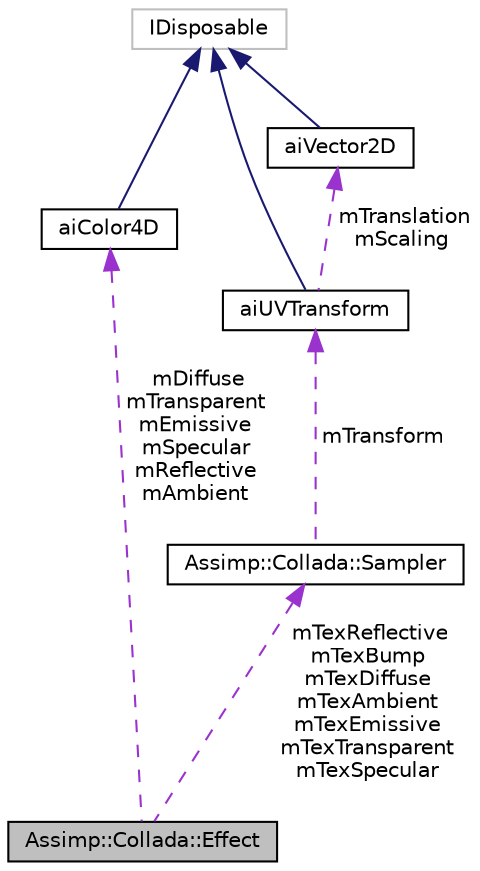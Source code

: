 digraph "Assimp::Collada::Effect"
{
  edge [fontname="Helvetica",fontsize="10",labelfontname="Helvetica",labelfontsize="10"];
  node [fontname="Helvetica",fontsize="10",shape=record];
  Node1 [label="Assimp::Collada::Effect",height=0.2,width=0.4,color="black", fillcolor="grey75", style="filled", fontcolor="black"];
  Node2 -> Node1 [dir="back",color="darkorchid3",fontsize="10",style="dashed",label=" mDiffuse\nmTransparent\nmEmissive\nmSpecular\nmReflective\nmAmbient" ];
  Node2 [label="aiColor4D",height=0.2,width=0.4,color="black", fillcolor="white", style="filled",URL="$structai_color4_d.html"];
  Node3 -> Node2 [dir="back",color="midnightblue",fontsize="10",style="solid"];
  Node3 [label="IDisposable",height=0.2,width=0.4,color="grey75", fillcolor="white", style="filled"];
  Node4 -> Node1 [dir="back",color="darkorchid3",fontsize="10",style="dashed",label=" mTexReflective\nmTexBump\nmTexDiffuse\nmTexAmbient\nmTexEmissive\nmTexTransparent\nmTexSpecular" ];
  Node4 [label="Assimp::Collada::Sampler",height=0.2,width=0.4,color="black", fillcolor="white", style="filled",URL="$struct_assimp_1_1_collada_1_1_sampler.html"];
  Node5 -> Node4 [dir="back",color="darkorchid3",fontsize="10",style="dashed",label=" mTransform" ];
  Node5 [label="aiUVTransform",height=0.2,width=0.4,color="black", fillcolor="white", style="filled",URL="$structai_u_v_transform.html",tooltip="Defines how an UV channel is transformed. "];
  Node3 -> Node5 [dir="back",color="midnightblue",fontsize="10",style="solid"];
  Node6 -> Node5 [dir="back",color="darkorchid3",fontsize="10",style="dashed",label=" mTranslation\nmScaling" ];
  Node6 [label="aiVector2D",height=0.2,width=0.4,color="black", fillcolor="white", style="filled",URL="$structai_vector2_d.html"];
  Node3 -> Node6 [dir="back",color="midnightblue",fontsize="10",style="solid"];
}
